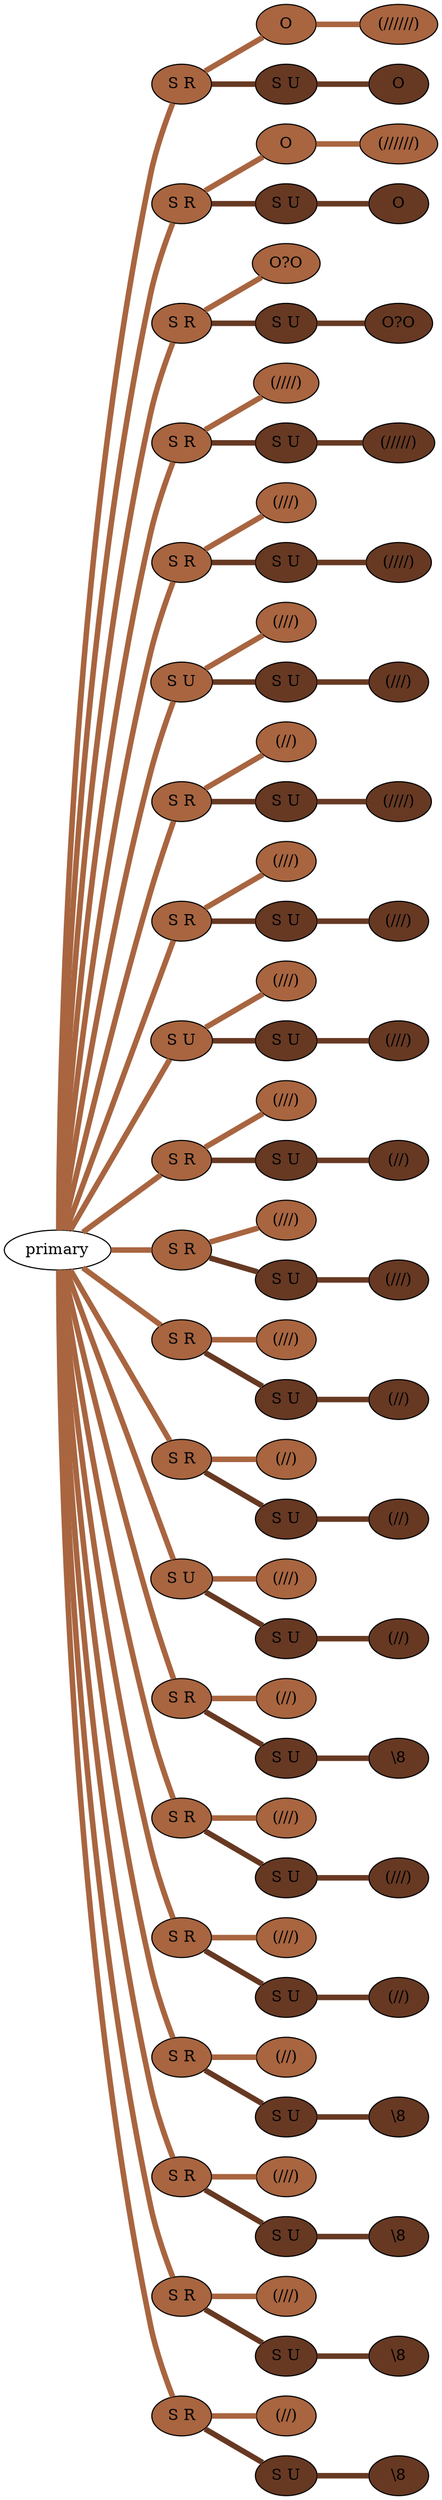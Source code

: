 graph {
 graph [rankdir=LR]
"primary" -- "1" [penwidth=5,color="#A86540"]
"1" [label="S R", style=filled, fillcolor="#A86540"]
"1" -- "1:0" [penwidth=5,color="#A86540"]
"1:0" [label="O", style=filled, fillcolor="#A86540"]
"1:0" -- "1:1" [penwidth=5,color="#A86540"]
"1:1" [label="(//////)", style=filled, fillcolor="#A86540"]
"1" -- "1s1" [penwidth=5,color="#673923"]
"1s1" [label="S U", style=filled, fillcolor="#673923"]
"1s1" -- "1s1:0" [penwidth=5,color="#673923"]
"1s1:0" [label="O", style=filled, fillcolor="#673923"]
"primary" -- "2" [penwidth=5,color="#A86540"]
"2" [label="S R", style=filled, fillcolor="#A86540"]
"2" -- "2:0" [penwidth=5,color="#A86540"]
"2:0" [label="O", style=filled, fillcolor="#A86540"]
"2:0" -- "2:1" [penwidth=5,color="#A86540"]
"2:1" [label="(//////)", style=filled, fillcolor="#A86540"]
"2" -- "2s1" [penwidth=5,color="#673923"]
"2s1" [label="S U", style=filled, fillcolor="#673923"]
"2s1" -- "2s1:0" [penwidth=5,color="#673923"]
"2s1:0" [label="O", style=filled, fillcolor="#673923"]
"primary" -- "3" [penwidth=5,color="#A86540"]
"3" [label="S R", style=filled, fillcolor="#A86540"]
"3" -- "3:0" [penwidth=5,color="#A86540"]
"3:0" [label="O?O", style=filled, fillcolor="#A86540"]
"3" -- "3s1" [penwidth=5,color="#673923"]
"3s1" [label="S U", style=filled, fillcolor="#673923"]
"3s1" -- "3s1:0" [penwidth=5,color="#673923"]
"3s1:0" [label="O?O", style=filled, fillcolor="#673923"]
"primary" -- "4" [penwidth=5,color="#A86540"]
"4" [label="S R", style=filled, fillcolor="#A86540"]
"4" -- "4:0" [penwidth=5,color="#A86540"]
"4:0" [label="(////)", style=filled, fillcolor="#A86540"]
"4" -- "4s1" [penwidth=5,color="#673923"]
"4s1" [label="S U", style=filled, fillcolor="#673923"]
"4s1" -- "4s1:0" [penwidth=5,color="#673923"]
"4s1:0" [label="(/////)", style=filled, fillcolor="#673923"]
"primary" -- "5" [penwidth=5,color="#A86540"]
"5" [label="S R", style=filled, fillcolor="#A86540"]
"5" -- "5:0" [penwidth=5,color="#A86540"]
"5:0" [label="(///)", style=filled, fillcolor="#A86540"]
"5" -- "5s1" [penwidth=5,color="#673923"]
"5s1" [label="S U", style=filled, fillcolor="#673923"]
"5s1" -- "5s1:0" [penwidth=5,color="#673923"]
"5s1:0" [label="(////)", style=filled, fillcolor="#673923"]
"primary" -- "6" [penwidth=5,color="#A86540"]
"6" [label="S U", style=filled, fillcolor="#A86540"]
"6" -- "6:0" [penwidth=5,color="#A86540"]
"6:0" [label="(///)", style=filled, fillcolor="#A86540"]
"6" -- "6s1" [penwidth=5,color="#673923"]
"6s1" [label="S U", style=filled, fillcolor="#673923"]
"6s1" -- "6s1:0" [penwidth=5,color="#673923"]
"6s1:0" [label="(///)", style=filled, fillcolor="#673923"]
"primary" -- "7" [penwidth=5,color="#A86540"]
"7" [label="S R", style=filled, fillcolor="#A86540"]
"7" -- "7:0" [penwidth=5,color="#A86540"]
"7:0" [label="(//)", style=filled, fillcolor="#A86540"]
"7" -- "7s1" [penwidth=5,color="#673923"]
"7s1" [label="S U", style=filled, fillcolor="#673923"]
"7s1" -- "7s1:0" [penwidth=5,color="#673923"]
"7s1:0" [label="(////)", style=filled, fillcolor="#673923"]
"primary" -- "8" [penwidth=5,color="#A86540"]
"8" [label="S R", style=filled, fillcolor="#A86540"]
"8" -- "8:0" [penwidth=5,color="#A86540"]
"8:0" [label="(///)", style=filled, fillcolor="#A86540"]
"8" -- "8s1" [penwidth=5,color="#673923"]
"8s1" [label="S U", style=filled, fillcolor="#673923"]
"8s1" -- "8s1:0" [penwidth=5,color="#673923"]
"8s1:0" [label="(///)", style=filled, fillcolor="#673923"]
"primary" -- "9" [penwidth=5,color="#A86540"]
"9" [label="S U", style=filled, fillcolor="#A86540"]
"9" -- "9:0" [penwidth=5,color="#A86540"]
"9:0" [label="(///)", style=filled, fillcolor="#A86540"]
"9" -- "9s1" [penwidth=5,color="#673923"]
"9s1" [label="S U", style=filled, fillcolor="#673923"]
"9s1" -- "9s1:0" [penwidth=5,color="#673923"]
"9s1:0" [label="(///)", style=filled, fillcolor="#673923"]
"primary" -- "10" [penwidth=5,color="#A86540"]
"10" [label="S R", style=filled, fillcolor="#A86540"]
"10" -- "10:0" [penwidth=5,color="#A86540"]
"10:0" [label="(///)", style=filled, fillcolor="#A86540"]
"10" -- "10s1" [penwidth=5,color="#673923"]
"10s1" [label="S U", style=filled, fillcolor="#673923"]
"10s1" -- "10s1:0" [penwidth=5,color="#673923"]
"10s1:0" [label="(//)", style=filled, fillcolor="#673923"]
"primary" -- "11" [penwidth=5,color="#A86540"]
"11" [label="S R", style=filled, fillcolor="#A86540"]
"11" -- "11:0" [penwidth=5,color="#A86540"]
"11:0" [label="(///)", style=filled, fillcolor="#A86540"]
"11" -- "11s1" [penwidth=5,color="#673923"]
"11s1" [label="S U", style=filled, fillcolor="#673923"]
"11s1" -- "11s1:0" [penwidth=5,color="#673923"]
"11s1:0" [label="(///)", style=filled, fillcolor="#673923"]
"primary" -- "12" [penwidth=5,color="#A86540"]
"12" [label="S R", style=filled, fillcolor="#A86540"]
"12" -- "12:0" [penwidth=5,color="#A86540"]
"12:0" [label="(///)", style=filled, fillcolor="#A86540"]
"12" -- "12s1" [penwidth=5,color="#673923"]
"12s1" [label="S U", style=filled, fillcolor="#673923"]
"12s1" -- "12s1:0" [penwidth=5,color="#673923"]
"12s1:0" [label="(//)", style=filled, fillcolor="#673923"]
"primary" -- "13" [penwidth=5,color="#A86540"]
"13" [label="S R", style=filled, fillcolor="#A86540"]
"13" -- "13:0" [penwidth=5,color="#A86540"]
"13:0" [label="(//)", style=filled, fillcolor="#A86540"]
"13" -- "13s1" [penwidth=5,color="#673923"]
"13s1" [label="S U", style=filled, fillcolor="#673923"]
"13s1" -- "13s1:0" [penwidth=5,color="#673923"]
"13s1:0" [label="(//)", style=filled, fillcolor="#673923"]
"primary" -- "14" [penwidth=5,color="#A86540"]
"14" [label="S U", style=filled, fillcolor="#A86540"]
"14" -- "14:0" [penwidth=5,color="#A86540"]
"14:0" [label="(///)", style=filled, fillcolor="#A86540"]
"14" -- "14s1" [penwidth=5,color="#673923"]
"14s1" [label="S U", style=filled, fillcolor="#673923"]
"14s1" -- "14s1:0" [penwidth=5,color="#673923"]
"14s1:0" [label="(//)", style=filled, fillcolor="#673923"]
"primary" -- "15" [penwidth=5,color="#A86540"]
"15" [label="S R", style=filled, fillcolor="#A86540"]
"15" -- "15:0" [penwidth=5,color="#A86540"]
"15:0" [label="(//)", style=filled, fillcolor="#A86540"]
"15" -- "15s1" [penwidth=5,color="#673923"]
"15s1" [label="S U", style=filled, fillcolor="#673923"]
"15s1" -- "15s1:0" [penwidth=5,color="#673923"]
"15s1:0" [label="\\8", style=filled, fillcolor="#673923"]
"primary" -- "16" [penwidth=5,color="#A86540"]
"16" [label="S R", style=filled, fillcolor="#A86540"]
"16" -- "16:0" [penwidth=5,color="#A86540"]
"16:0" [label="(///)", style=filled, fillcolor="#A86540"]
"16" -- "16s1" [penwidth=5,color="#673923"]
"16s1" [label="S U", style=filled, fillcolor="#673923"]
"16s1" -- "16s1:0" [penwidth=5,color="#673923"]
"16s1:0" [label="(///)", style=filled, fillcolor="#673923"]
"primary" -- "17" [penwidth=5,color="#A86540"]
"17" [label="S R", style=filled, fillcolor="#A86540"]
"17" -- "17:0" [penwidth=5,color="#A86540"]
"17:0" [label="(///)", style=filled, fillcolor="#A86540"]
"17" -- "17s1" [penwidth=5,color="#673923"]
"17s1" [label="S U", style=filled, fillcolor="#673923"]
"17s1" -- "17s1:0" [penwidth=5,color="#673923"]
"17s1:0" [label="(//)", style=filled, fillcolor="#673923"]
"primary" -- "18" [penwidth=5,color="#A86540"]
"18" [label="S R", style=filled, fillcolor="#A86540"]
"18" -- "18:0" [penwidth=5,color="#A86540"]
"18:0" [label="(//)", style=filled, fillcolor="#A86540"]
"18" -- "18s1" [penwidth=5,color="#673923"]
"18s1" [label="S U", style=filled, fillcolor="#673923"]
"18s1" -- "18s1:0" [penwidth=5,color="#673923"]
"18s1:0" [label="\\8", style=filled, fillcolor="#673923"]
"primary" -- "19" [penwidth=5,color="#A86540"]
"19" [label="S R", style=filled, fillcolor="#A86540"]
"19" -- "19:0" [penwidth=5,color="#A86540"]
"19:0" [label="(///)", style=filled, fillcolor="#A86540"]
"19" -- "19s1" [penwidth=5,color="#673923"]
"19s1" [label="S U", style=filled, fillcolor="#673923"]
"19s1" -- "19s1:0" [penwidth=5,color="#673923"]
"19s1:0" [label="\\8", style=filled, fillcolor="#673923"]
"primary" -- "20" [penwidth=5,color="#A86540"]
"20" [label="S R", style=filled, fillcolor="#A86540"]
"20" -- "20:0" [penwidth=5,color="#A86540"]
"20:0" [label="(///)", style=filled, fillcolor="#A86540"]
"20" -- "20s1" [penwidth=5,color="#673923"]
"20s1" [label="S U", style=filled, fillcolor="#673923"]
"20s1" -- "20s1:0" [penwidth=5,color="#673923"]
"20s1:0" [label="\\8", style=filled, fillcolor="#673923"]
"primary" -- "21" [penwidth=5,color="#A86540"]
"21" [label="S R", style=filled, fillcolor="#A86540"]
"21" -- "21:0" [penwidth=5,color="#A86540"]
"21:0" [label="(//)", style=filled, fillcolor="#A86540"]
"21" -- "21s1" [penwidth=5,color="#673923"]
"21s1" [label="S U", style=filled, fillcolor="#673923"]
"21s1" -- "21s1:0" [penwidth=5,color="#673923"]
"21s1:0" [label="\\8", style=filled, fillcolor="#673923"]
}
